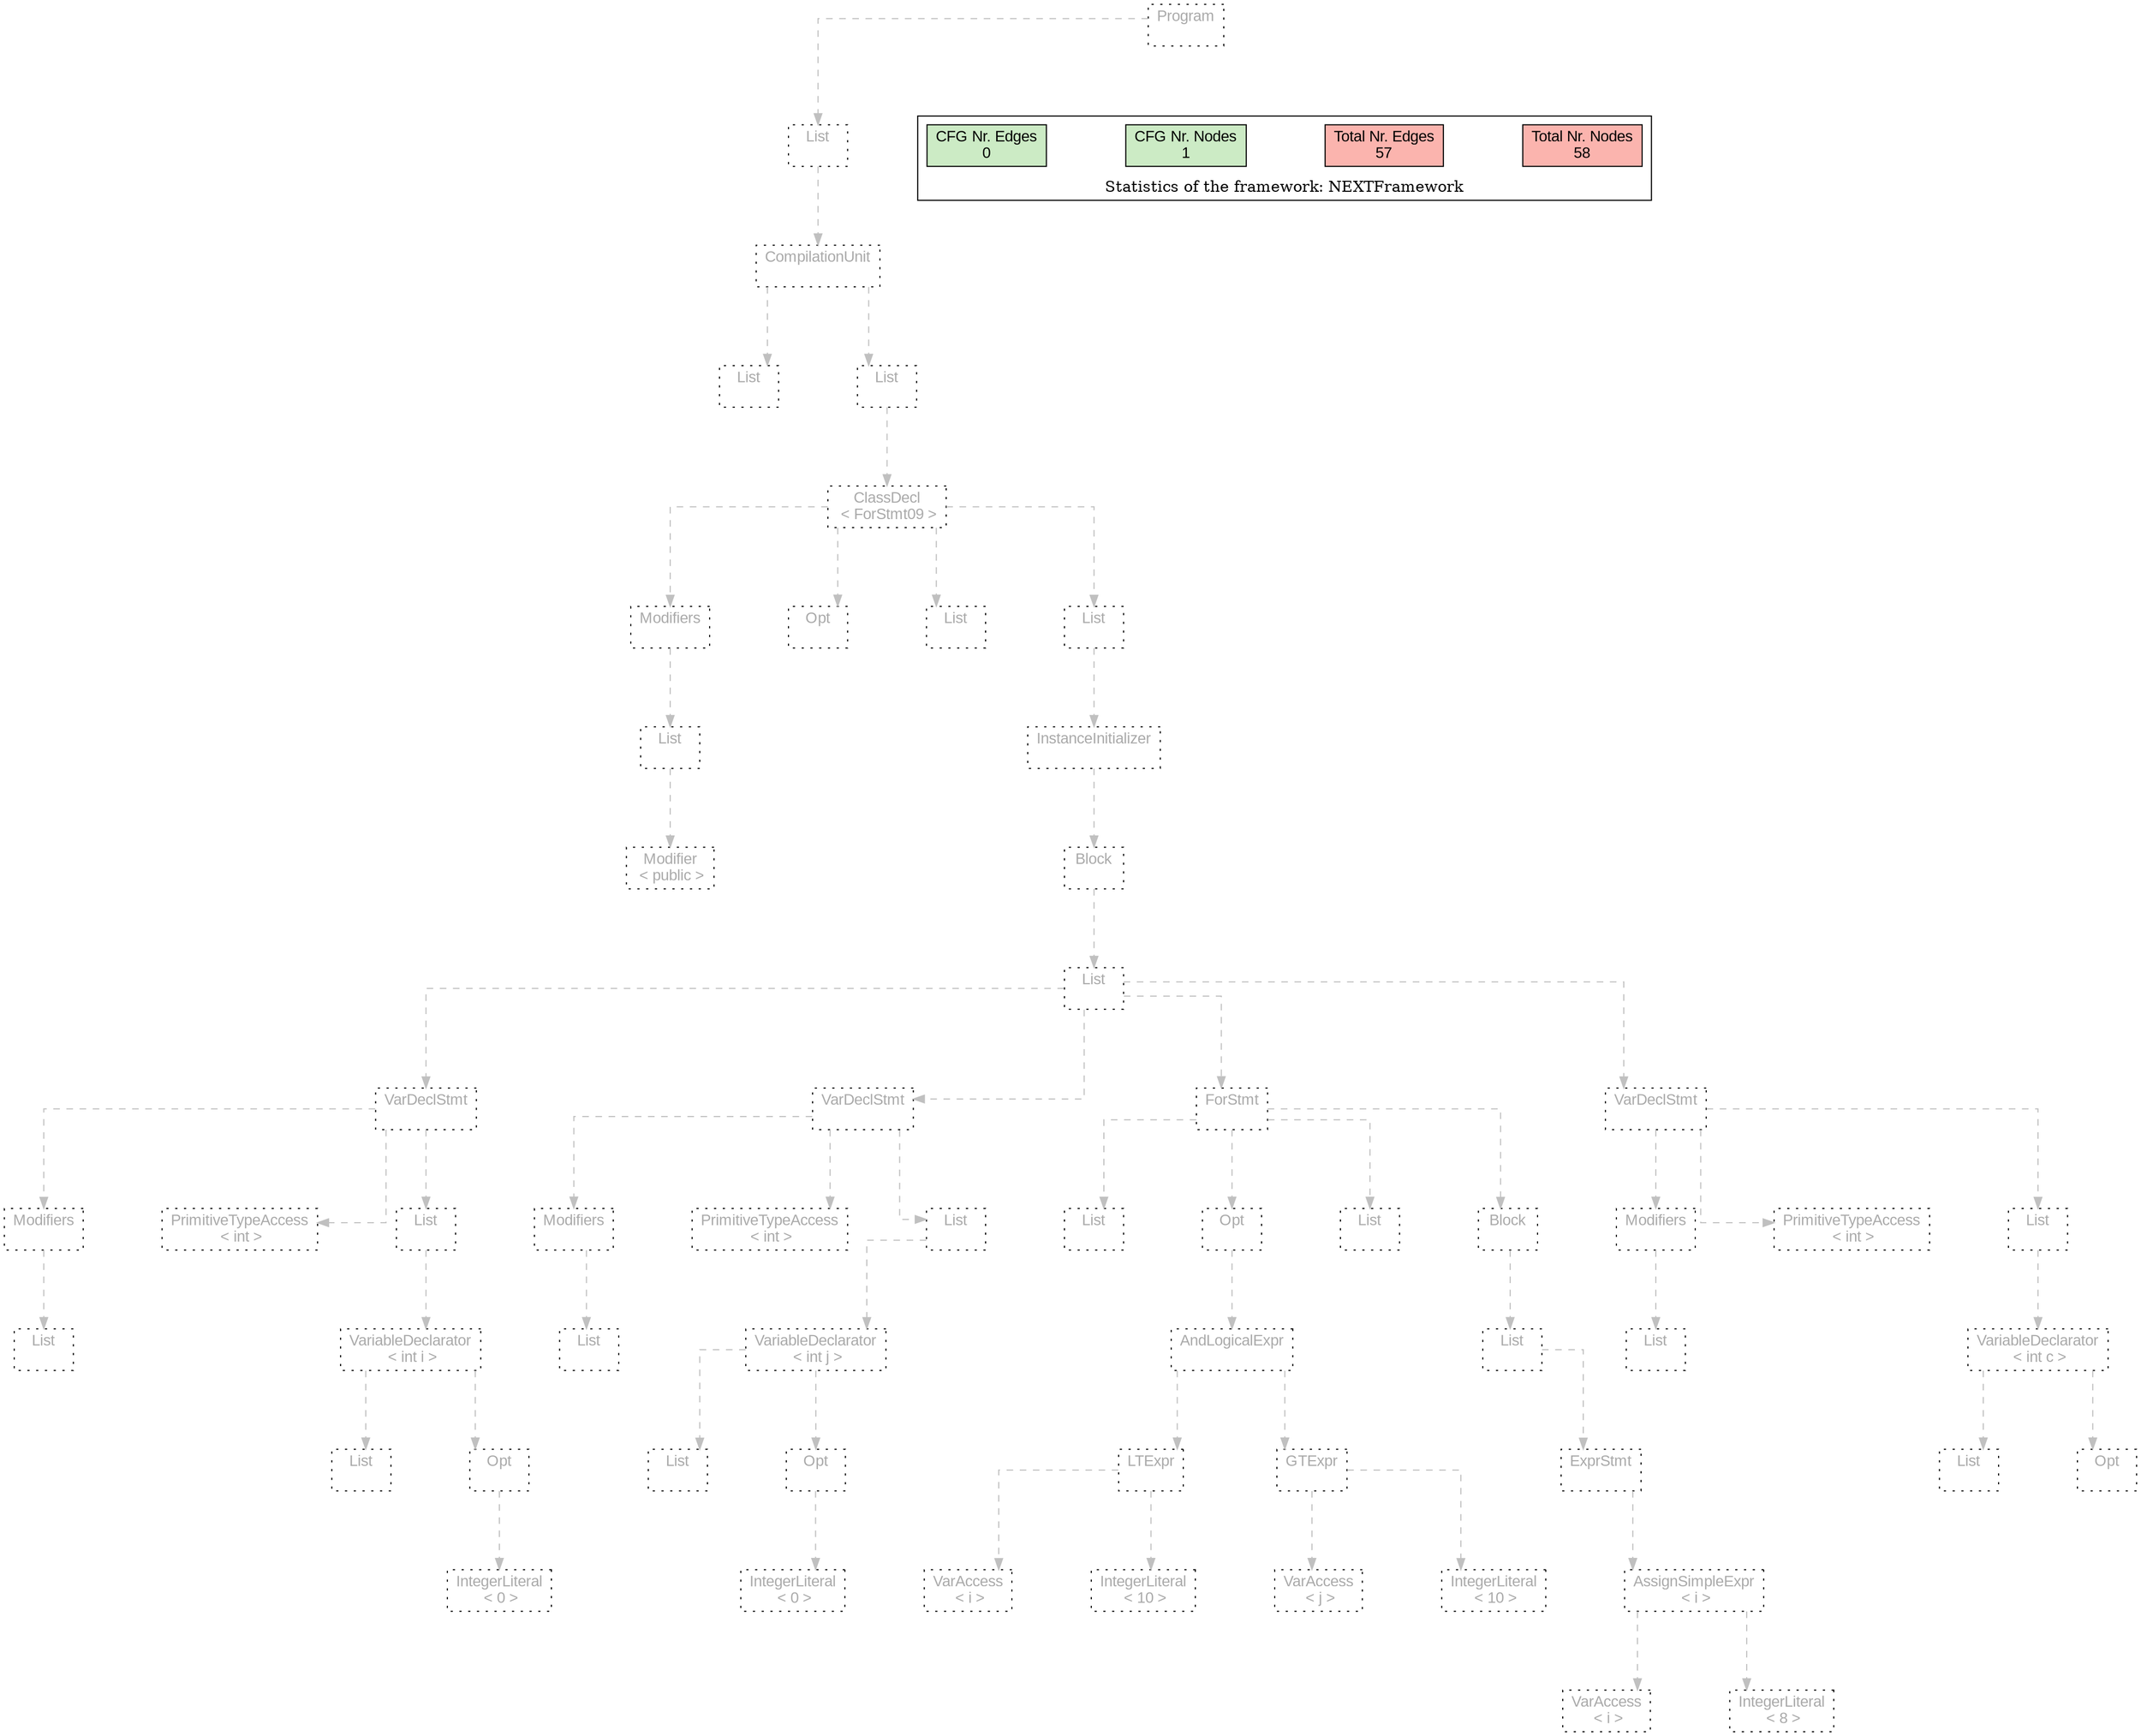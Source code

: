digraph G {
graph [splines=ortho, nodesep="1", ranksep="1"]
node [shape=rect, fontname=Arial];
{ rank = same; "Program[0]"}
{ rank = same; "List[1]"}
{ rank = same; "CompilationUnit[2]"}
{ rank = same; "List[3]"; "List[4]"}
{ rank = same; "ClassDecl[5]"}
{ rank = same; "Modifiers[6]"; "Opt[9]"; "List[10]"; "List[11]"}
{ rank = same; "List[7]"; "InstanceInitializer[12]"}
{ rank = same; "Modifier[8]"; "Block[13]"}
{ rank = same; "List[14]"}
{ rank = same; "VarDeclStmt[15]"; "VarDeclStmt[24]"; "ForStmt[33]"; "VarDeclStmt[50]"}
{ rank = same; "Modifiers[16]"; "PrimitiveTypeAccess[18]"; "List[19]"; "Modifiers[25]"; "PrimitiveTypeAccess[27]"; "List[28]"; "List[34]"; "Opt[35]"; "List[43]"; "Block[44]"; "Modifiers[51]"; "PrimitiveTypeAccess[53]"; "List[54]"}
{ rank = same; "List[17]"; "VariableDeclarator[20]"; "List[26]"; "VariableDeclarator[29]"; "AndLogicalExpr[36]"; "List[45]"; "List[52]"; "VariableDeclarator[55]"}
{ rank = same; "List[21]"; "Opt[22]"; "List[30]"; "Opt[31]"; "LTExpr[37]"; "GTExpr[40]"; "ExprStmt[46]"; "List[56]"; "Opt[57]"}
{ rank = same; "IntegerLiteral[23]"; "IntegerLiteral[32]"; "VarAccess[38]"; "IntegerLiteral[39]"; "VarAccess[41]"; "IntegerLiteral[42]"; "AssignSimpleExpr[47]"}
{ rank = same; "VarAccess[48]"; "IntegerLiteral[49]"}
"Program[0]" [label="Program\n ", style= dotted   fillcolor="#eeeeee" fontcolor="#aaaaaa"  ]
"List[1]" [label="List\n ", style= dotted   fillcolor="#eeeeee" fontcolor="#aaaaaa"  ]
"CompilationUnit[2]" [label="CompilationUnit\n ", style= dotted   fillcolor="#eeeeee" fontcolor="#aaaaaa"  ]
"List[3]" [label="List\n ", style= dotted   fillcolor="#eeeeee" fontcolor="#aaaaaa"  ]
"List[4]" [label="List\n ", style= dotted   fillcolor="#eeeeee" fontcolor="#aaaaaa"  ]
"ClassDecl[5]" [label="ClassDecl\n < ForStmt09 >", style= dotted   fillcolor="#eeeeee" fontcolor="#aaaaaa"  ]
"Modifiers[6]" [label="Modifiers\n ", style= dotted   fillcolor="#eeeeee" fontcolor="#aaaaaa"  ]
"List[7]" [label="List\n ", style= dotted   fillcolor="#eeeeee" fontcolor="#aaaaaa"  ]
"Modifier[8]" [label="Modifier\n < public >", style= dotted   fillcolor="#eeeeee" fontcolor="#aaaaaa"  ]
"Opt[9]" [label="Opt\n ", style= dotted   fillcolor="#eeeeee" fontcolor="#aaaaaa"  ]
"List[10]" [label="List\n ", style= dotted   fillcolor="#eeeeee" fontcolor="#aaaaaa"  ]
"List[11]" [label="List\n ", style= dotted   fillcolor="#eeeeee" fontcolor="#aaaaaa"  ]
"InstanceInitializer[12]" [label="InstanceInitializer\n ", style= dotted   fillcolor="#eeeeee" fontcolor="#aaaaaa"  ]
"Block[13]" [label="Block\n ", style= dotted   fillcolor="#eeeeee" fontcolor="#aaaaaa"  ]
"List[14]" [label="List\n ", style= dotted   fillcolor="#eeeeee" fontcolor="#aaaaaa"  ]
"VarDeclStmt[15]" [label="VarDeclStmt\n ", style= dotted   fillcolor="#eeeeee" fontcolor="#aaaaaa"  ]
"Modifiers[16]" [label="Modifiers\n ", style= dotted   fillcolor="#eeeeee" fontcolor="#aaaaaa"  ]
"List[17]" [label="List\n ", style= dotted   fillcolor="#eeeeee" fontcolor="#aaaaaa"  ]
"PrimitiveTypeAccess[18]" [label="PrimitiveTypeAccess\n < int >", style= dotted   fillcolor="#eeeeee" fontcolor="#aaaaaa"  ]
"List[19]" [label="List\n ", style= dotted   fillcolor="#eeeeee" fontcolor="#aaaaaa"  ]
"VariableDeclarator[20]" [label="VariableDeclarator\n < int i >", style= dotted   fillcolor="#eeeeee" fontcolor="#aaaaaa"  ]
"List[21]" [label="List\n ", style= dotted   fillcolor="#eeeeee" fontcolor="#aaaaaa"  ]
"Opt[22]" [label="Opt\n ", style= dotted   fillcolor="#eeeeee" fontcolor="#aaaaaa"  ]
"IntegerLiteral[23]" [label="IntegerLiteral\n < 0 >", style= dotted   fillcolor="#eeeeee" fontcolor="#aaaaaa"  ]
"VarDeclStmt[24]" [label="VarDeclStmt\n ", style= dotted   fillcolor="#eeeeee" fontcolor="#aaaaaa"  ]
"Modifiers[25]" [label="Modifiers\n ", style= dotted   fillcolor="#eeeeee" fontcolor="#aaaaaa"  ]
"List[26]" [label="List\n ", style= dotted   fillcolor="#eeeeee" fontcolor="#aaaaaa"  ]
"PrimitiveTypeAccess[27]" [label="PrimitiveTypeAccess\n < int >", style= dotted   fillcolor="#eeeeee" fontcolor="#aaaaaa"  ]
"List[28]" [label="List\n ", style= dotted   fillcolor="#eeeeee" fontcolor="#aaaaaa"  ]
"VariableDeclarator[29]" [label="VariableDeclarator\n < int j >", style= dotted   fillcolor="#eeeeee" fontcolor="#aaaaaa"  ]
"List[30]" [label="List\n ", style= dotted   fillcolor="#eeeeee" fontcolor="#aaaaaa"  ]
"Opt[31]" [label="Opt\n ", style= dotted   fillcolor="#eeeeee" fontcolor="#aaaaaa"  ]
"IntegerLiteral[32]" [label="IntegerLiteral\n < 0 >", style= dotted   fillcolor="#eeeeee" fontcolor="#aaaaaa"  ]
"ForStmt[33]" [label="ForStmt\n ", style= dotted   fillcolor="#eeeeee" fontcolor="#aaaaaa"  ]
"List[34]" [label="List\n ", style= dotted   fillcolor="#eeeeee" fontcolor="#aaaaaa"  ]
"Opt[35]" [label="Opt\n ", style= dotted   fillcolor="#eeeeee" fontcolor="#aaaaaa"  ]
"AndLogicalExpr[36]" [label="AndLogicalExpr\n ", style= dotted   fillcolor="#eeeeee" fontcolor="#aaaaaa"  ]
"LTExpr[37]" [label="LTExpr\n ", style= dotted   fillcolor="#eeeeee" fontcolor="#aaaaaa"  ]
"VarAccess[38]" [label="VarAccess\n < i >", style= dotted   fillcolor="#eeeeee" fontcolor="#aaaaaa"  ]
"IntegerLiteral[39]" [label="IntegerLiteral\n < 10 >", style= dotted   fillcolor="#eeeeee" fontcolor="#aaaaaa"  ]
"GTExpr[40]" [label="GTExpr\n ", style= dotted   fillcolor="#eeeeee" fontcolor="#aaaaaa"  ]
"VarAccess[41]" [label="VarAccess\n < j >", style= dotted   fillcolor="#eeeeee" fontcolor="#aaaaaa"  ]
"IntegerLiteral[42]" [label="IntegerLiteral\n < 10 >", style= dotted   fillcolor="#eeeeee" fontcolor="#aaaaaa"  ]
"List[43]" [label="List\n ", style= dotted   fillcolor="#eeeeee" fontcolor="#aaaaaa"  ]
"Block[44]" [label="Block\n ", style= dotted   fillcolor="#eeeeee" fontcolor="#aaaaaa"  ]
"List[45]" [label="List\n ", style= dotted   fillcolor="#eeeeee" fontcolor="#aaaaaa"  ]
"ExprStmt[46]" [label="ExprStmt\n ", style= dotted   fillcolor="#eeeeee" fontcolor="#aaaaaa"  ]
"AssignSimpleExpr[47]" [label="AssignSimpleExpr\n < i >", style= dotted   fillcolor="#eeeeee" fontcolor="#aaaaaa"  ]
"VarAccess[48]" [label="VarAccess\n < i >", style= dotted   fillcolor="#eeeeee" fontcolor="#aaaaaa"  ]
"IntegerLiteral[49]" [label="IntegerLiteral\n < 8 >", style= dotted   fillcolor="#eeeeee" fontcolor="#aaaaaa"  ]
"VarDeclStmt[50]" [label="VarDeclStmt\n ", style= dotted   fillcolor="#eeeeee" fontcolor="#aaaaaa"  ]
"Modifiers[51]" [label="Modifiers\n ", style= dotted   fillcolor="#eeeeee" fontcolor="#aaaaaa"  ]
"List[52]" [label="List\n ", style= dotted   fillcolor="#eeeeee" fontcolor="#aaaaaa"  ]
"PrimitiveTypeAccess[53]" [label="PrimitiveTypeAccess\n < int >", style= dotted   fillcolor="#eeeeee" fontcolor="#aaaaaa"  ]
"List[54]" [label="List\n ", style= dotted   fillcolor="#eeeeee" fontcolor="#aaaaaa"  ]
"VariableDeclarator[55]" [label="VariableDeclarator\n < int c >", style= dotted   fillcolor="#eeeeee" fontcolor="#aaaaaa"  ]
"List[56]" [label="List\n ", style= dotted   fillcolor="#eeeeee" fontcolor="#aaaaaa"  ]
"Opt[57]" [label="Opt\n ", style= dotted   fillcolor="#eeeeee" fontcolor="#aaaaaa"  ]
"CompilationUnit[2]" -> "List[3]" [style=dashed, color=gray]
"List[7]" -> "Modifier[8]" [style=dashed, color=gray]
"Modifiers[6]" -> "List[7]" [style=dashed, color=gray]
"ClassDecl[5]" -> "Modifiers[6]" [style=dashed, color=gray]
"ClassDecl[5]" -> "Opt[9]" [style=dashed, color=gray]
"ClassDecl[5]" -> "List[10]" [style=dashed, color=gray]
"Modifiers[16]" -> "List[17]" [style=dashed, color=gray]
"VarDeclStmt[15]" -> "Modifiers[16]" [style=dashed, color=gray]
"VarDeclStmt[15]" -> "PrimitiveTypeAccess[18]" [style=dashed, color=gray]
"VariableDeclarator[20]" -> "List[21]" [style=dashed, color=gray]
"Opt[22]" -> "IntegerLiteral[23]" [style=dashed, color=gray]
"VariableDeclarator[20]" -> "Opt[22]" [style=dashed, color=gray]
"List[19]" -> "VariableDeclarator[20]" [style=dashed, color=gray]
"VarDeclStmt[15]" -> "List[19]" [style=dashed, color=gray]
"List[14]" -> "VarDeclStmt[15]" [style=dashed, color=gray]
"Modifiers[25]" -> "List[26]" [style=dashed, color=gray]
"VarDeclStmt[24]" -> "Modifiers[25]" [style=dashed, color=gray]
"VarDeclStmt[24]" -> "PrimitiveTypeAccess[27]" [style=dashed, color=gray]
"VariableDeclarator[29]" -> "List[30]" [style=dashed, color=gray]
"Opt[31]" -> "IntegerLiteral[32]" [style=dashed, color=gray]
"VariableDeclarator[29]" -> "Opt[31]" [style=dashed, color=gray]
"List[28]" -> "VariableDeclarator[29]" [style=dashed, color=gray]
"VarDeclStmt[24]" -> "List[28]" [style=dashed, color=gray]
"List[14]" -> "VarDeclStmt[24]" [style=dashed, color=gray]
"ForStmt[33]" -> "List[34]" [style=dashed, color=gray]
"LTExpr[37]" -> "VarAccess[38]" [style=dashed, color=gray]
"LTExpr[37]" -> "IntegerLiteral[39]" [style=dashed, color=gray]
"AndLogicalExpr[36]" -> "LTExpr[37]" [style=dashed, color=gray]
"GTExpr[40]" -> "VarAccess[41]" [style=dashed, color=gray]
"GTExpr[40]" -> "IntegerLiteral[42]" [style=dashed, color=gray]
"AndLogicalExpr[36]" -> "GTExpr[40]" [style=dashed, color=gray]
"Opt[35]" -> "AndLogicalExpr[36]" [style=dashed, color=gray]
"ForStmt[33]" -> "Opt[35]" [style=dashed, color=gray]
"ForStmt[33]" -> "List[43]" [style=dashed, color=gray]
"AssignSimpleExpr[47]" -> "VarAccess[48]" [style=dashed, color=gray]
"AssignSimpleExpr[47]" -> "IntegerLiteral[49]" [style=dashed, color=gray]
"ExprStmt[46]" -> "AssignSimpleExpr[47]" [style=dashed, color=gray]
"List[45]" -> "ExprStmt[46]" [style=dashed, color=gray]
"Block[44]" -> "List[45]" [style=dashed, color=gray]
"ForStmt[33]" -> "Block[44]" [style=dashed, color=gray]
"List[14]" -> "ForStmt[33]" [style=dashed, color=gray]
"Modifiers[51]" -> "List[52]" [style=dashed, color=gray]
"VarDeclStmt[50]" -> "Modifiers[51]" [style=dashed, color=gray]
"VarDeclStmt[50]" -> "PrimitiveTypeAccess[53]" [style=dashed, color=gray]
"VariableDeclarator[55]" -> "List[56]" [style=dashed, color=gray]
"VariableDeclarator[55]" -> "Opt[57]" [style=dashed, color=gray]
"List[54]" -> "VariableDeclarator[55]" [style=dashed, color=gray]
"VarDeclStmt[50]" -> "List[54]" [style=dashed, color=gray]
"List[14]" -> "VarDeclStmt[50]" [style=dashed, color=gray]
"Block[13]" -> "List[14]" [style=dashed, color=gray]
"InstanceInitializer[12]" -> "Block[13]" [style=dashed, color=gray]
"List[11]" -> "InstanceInitializer[12]" [style=dashed, color=gray]
"ClassDecl[5]" -> "List[11]" [style=dashed, color=gray]
"List[4]" -> "ClassDecl[5]" [style=dashed, color=gray]
"CompilationUnit[2]" -> "List[4]" [style=dashed, color=gray]
"List[1]" -> "CompilationUnit[2]" [style=dashed, color=gray]
"Program[0]" -> "List[1]" [style=dashed, color=gray]
"List[3]" -> "List[4]" [style=invis]
"Modifiers[6]" -> "Opt[9]" -> "List[10]" -> "List[11]" [style=invis]
"VarDeclStmt[15]" -> "VarDeclStmt[24]" -> "ForStmt[33]" -> "VarDeclStmt[50]" [style=invis]
"Modifiers[16]" -> "PrimitiveTypeAccess[18]" -> "List[19]" [style=invis]
"List[21]" -> "Opt[22]" [style=invis]
"Modifiers[25]" -> "PrimitiveTypeAccess[27]" -> "List[28]" [style=invis]
"List[30]" -> "Opt[31]" [style=invis]
"List[34]" -> "Opt[35]" -> "List[43]" -> "Block[44]" [style=invis]
"LTExpr[37]" -> "GTExpr[40]" [style=invis]
"VarAccess[38]" -> "IntegerLiteral[39]" [style=invis]
"VarAccess[41]" -> "IntegerLiteral[42]" [style=invis]
"VarAccess[48]" -> "IntegerLiteral[49]" [style=invis]
"Modifiers[51]" -> "PrimitiveTypeAccess[53]" -> "List[54]" [style=invis]
"List[56]" -> "Opt[57]" [style=invis]

subgraph cluster_legend {
{node [style=filled, fillcolor=1, colorscheme="pastel13"]
Nodes [label="Total Nr. Nodes
58", fillcolor=1]
Edges [label="Total Nr. Edges
57", fillcolor=1]
NodesCFG [label="CFG Nr. Nodes
1", fillcolor=3]
EdgesCFG [label="CFG Nr. Edges
0", fillcolor=3]
Nodes-> "Program[0]" -> NodesCFG  [style="invis"]
Edges -> "Program[0]" ->EdgesCFG [style="invis"]}
label = "Statistics of the framework: NEXTFramework"
style="solid"
ranksep=0.05
nodesep=0.01
labelloc = b
len=2
}}